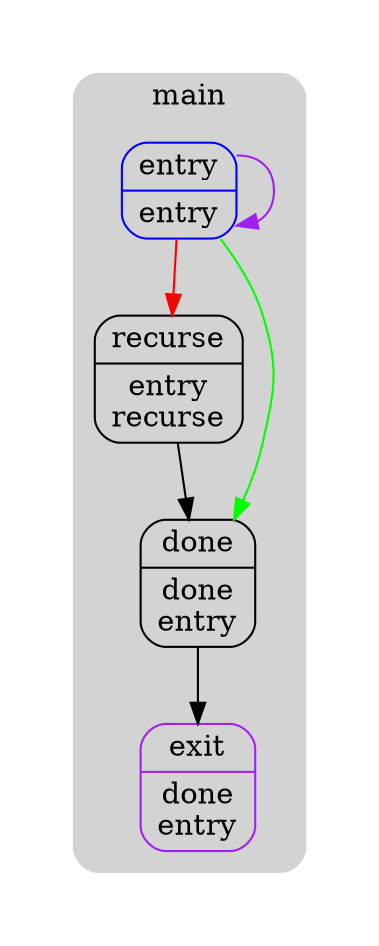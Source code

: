 digraph G {
  compound=true
  subgraph cluster_ {
    peripheries=0
    subgraph cluster_0_wrapper {
      peripheries=0
      margin=15
      subgraph cluster_0 {
        label="main"
        color=darkgray
        style=rounded
        bgcolor=lightgray
        margin=10
        cluster_0_0[label="{entry|entry}",shape=Mrecord,color=blue]
        cluster_0_1[label="{recurse|entry\nrecurse}",shape=Mrecord,color=black]
        cluster_0_2[label="{done|done\nentry}",shape=Mrecord,color=black]
        cluster_0_exit[label="{exit|done\nentry}",shape=Mrecord,color=purple]
        cluster_0_0 -> cluster_0_2 [color=green]
        cluster_0_0 -> cluster_0_1 [color=red]
        cluster_0_1 -> cluster_0_2
        cluster_0_2 -> cluster_0_exit [color=black]
      }
    }
    cluster_0_0 -> cluster_0_0 [color=purple,lhead=cluster_0,ltail=cluster_0]
  }
}
